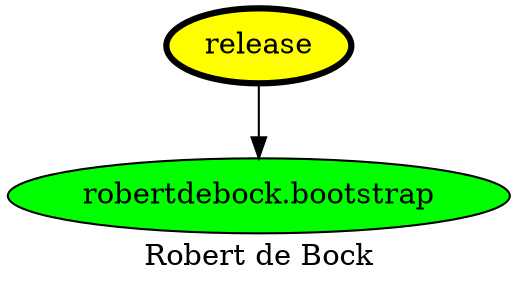 digraph PhiloDilemma {
  label = "Robert de Bock" ;
  overlap=false
  {
    "release" [fillcolor=yellow style=filled penwidth=3]
    "robertdebock.bootstrap" [fillcolor=green style=filled]
  }
  "release" -> "robertdebock.bootstrap"
}
